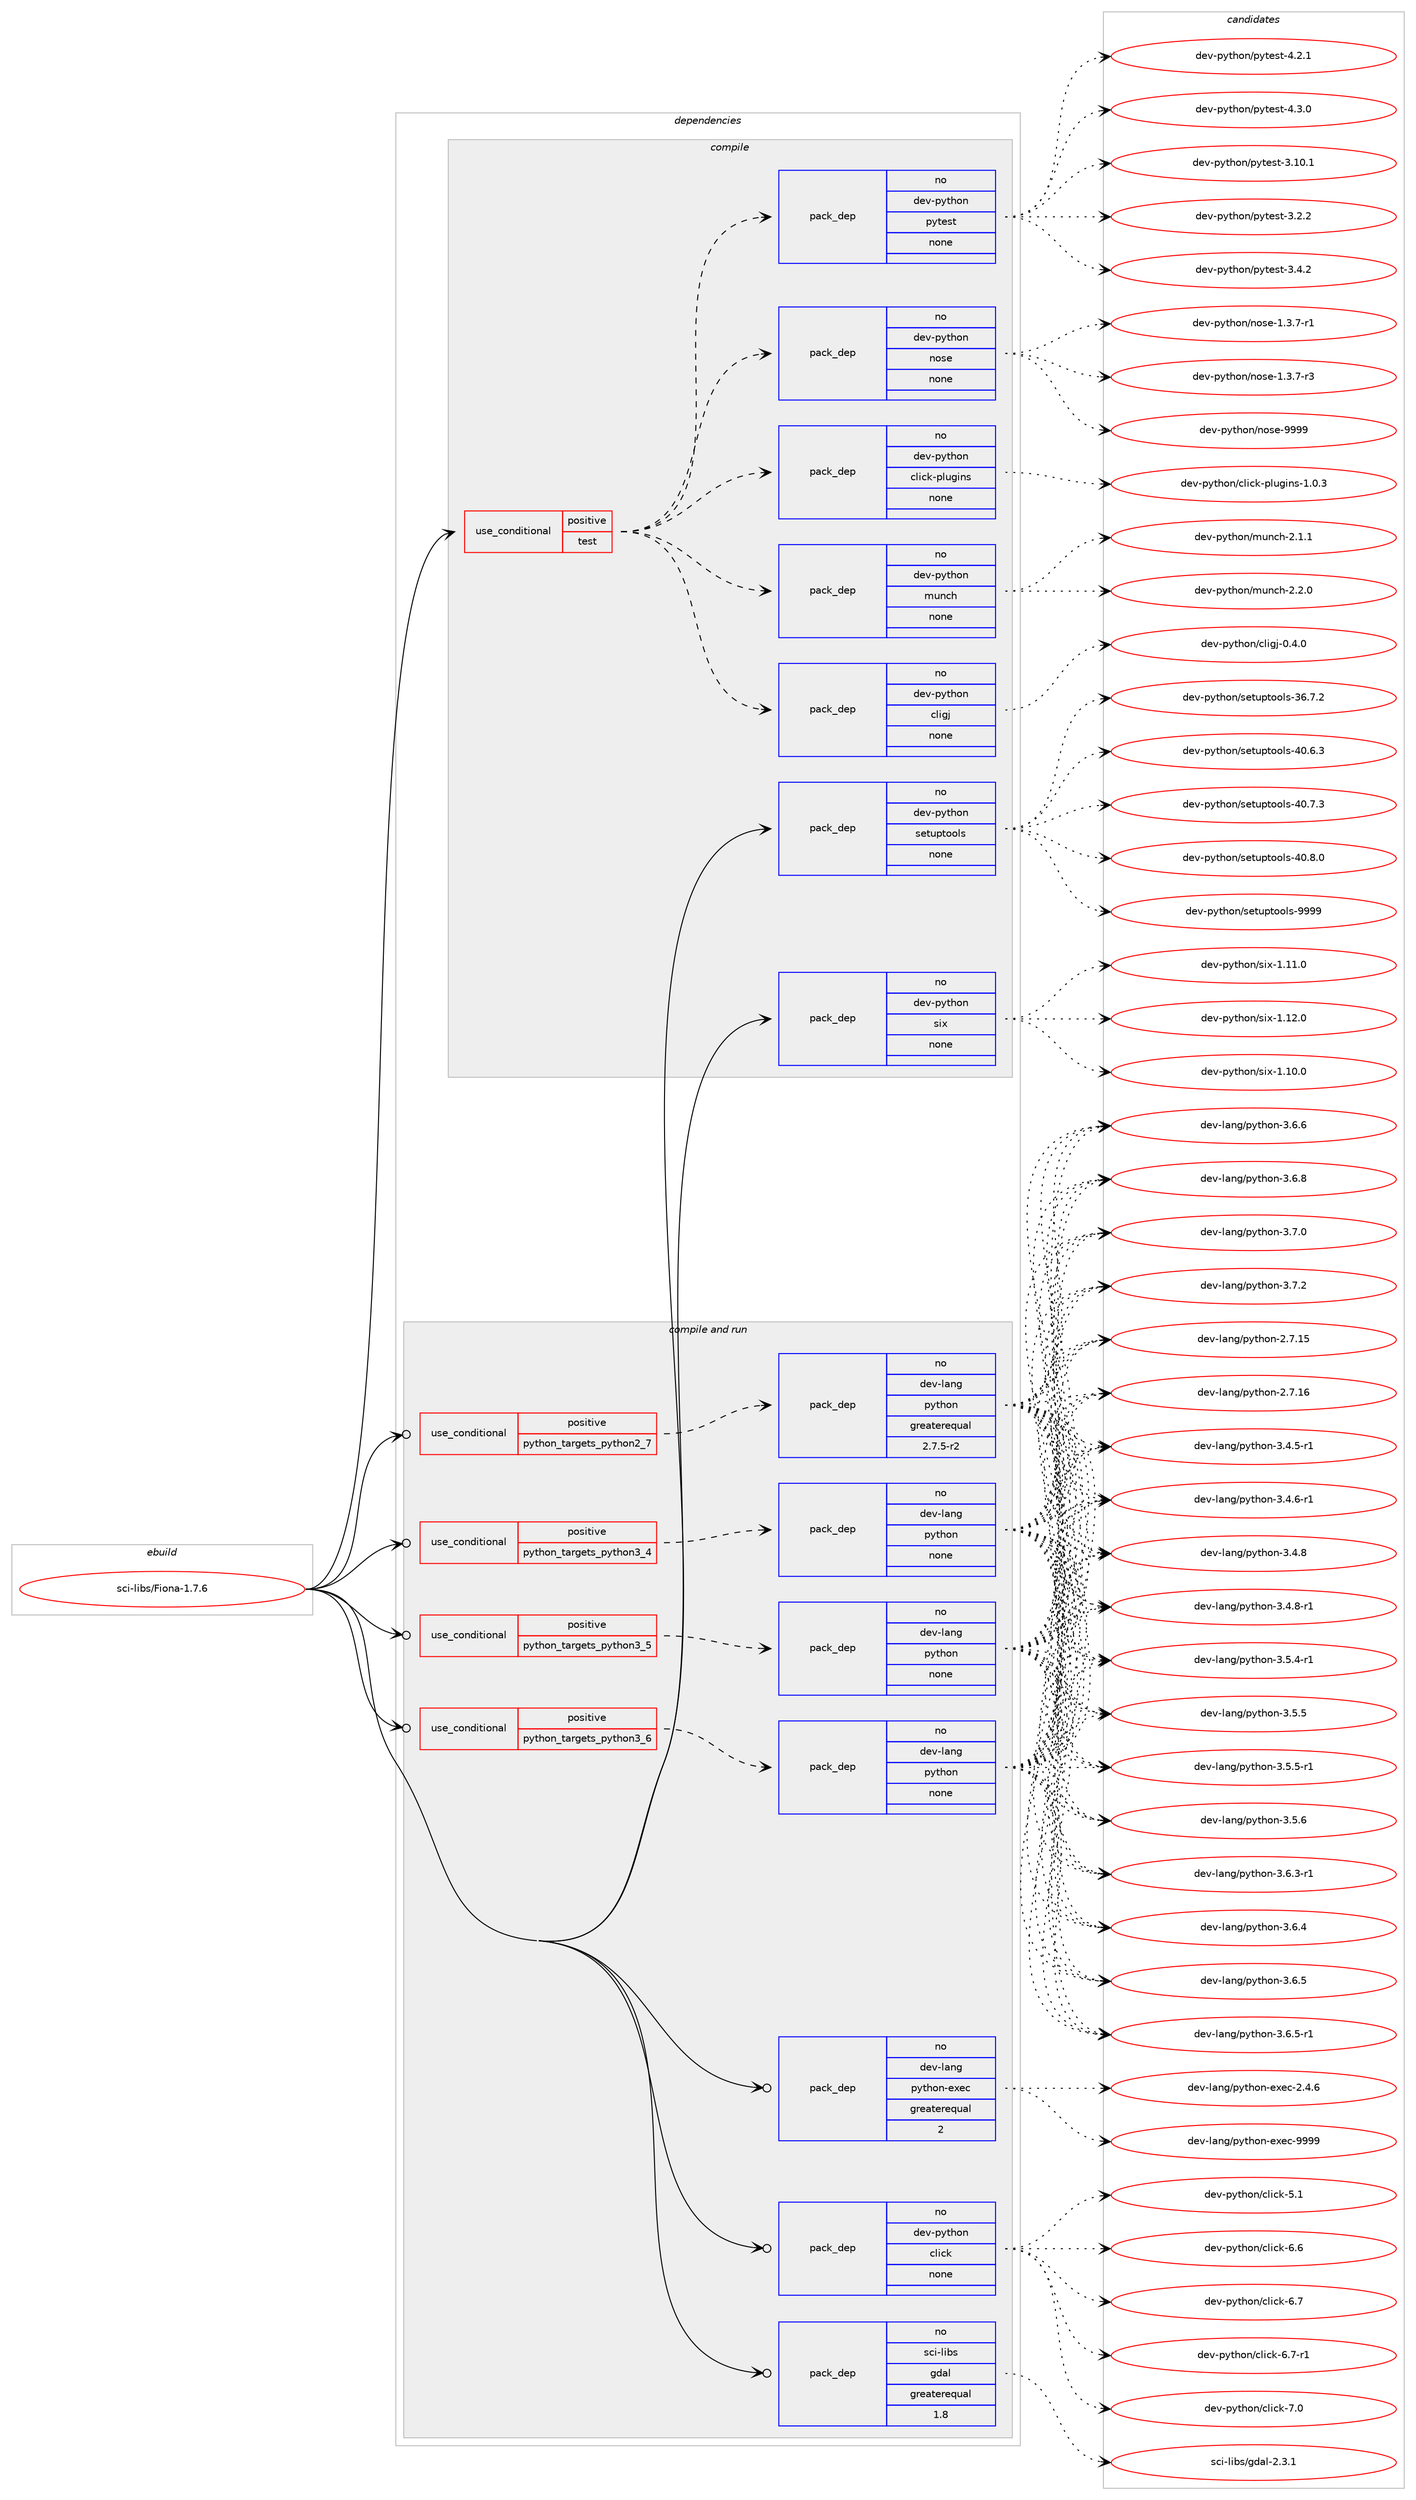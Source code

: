 digraph prolog {

# *************
# Graph options
# *************

newrank=true;
concentrate=true;
compound=true;
graph [rankdir=LR,fontname=Helvetica,fontsize=10,ranksep=1.5];#, ranksep=2.5, nodesep=0.2];
edge  [arrowhead=vee];
node  [fontname=Helvetica,fontsize=10];

# **********
# The ebuild
# **********

subgraph cluster_leftcol {
color=gray;
rank=same;
label=<<i>ebuild</i>>;
id [label="sci-libs/Fiona-1.7.6", color=red, width=4, href="../sci-libs/Fiona-1.7.6.svg"];
}

# ****************
# The dependencies
# ****************

subgraph cluster_midcol {
color=gray;
label=<<i>dependencies</i>>;
subgraph cluster_compile {
fillcolor="#eeeeee";
style=filled;
label=<<i>compile</i>>;
subgraph cond452931 {
dependency1691826 [label=<<TABLE BORDER="0" CELLBORDER="1" CELLSPACING="0" CELLPADDING="4"><TR><TD ROWSPAN="3" CELLPADDING="10">use_conditional</TD></TR><TR><TD>positive</TD></TR><TR><TD>test</TD></TR></TABLE>>, shape=none, color=red];
subgraph pack1211186 {
dependency1691827 [label=<<TABLE BORDER="0" CELLBORDER="1" CELLSPACING="0" CELLPADDING="4" WIDTH="220"><TR><TD ROWSPAN="6" CELLPADDING="30">pack_dep</TD></TR><TR><TD WIDTH="110">no</TD></TR><TR><TD>dev-python</TD></TR><TR><TD>nose</TD></TR><TR><TD>none</TD></TR><TR><TD></TD></TR></TABLE>>, shape=none, color=blue];
}
dependency1691826:e -> dependency1691827:w [weight=20,style="dashed",arrowhead="vee"];
subgraph pack1211187 {
dependency1691828 [label=<<TABLE BORDER="0" CELLBORDER="1" CELLSPACING="0" CELLPADDING="4" WIDTH="220"><TR><TD ROWSPAN="6" CELLPADDING="30">pack_dep</TD></TR><TR><TD WIDTH="110">no</TD></TR><TR><TD>dev-python</TD></TR><TR><TD>pytest</TD></TR><TR><TD>none</TD></TR><TR><TD></TD></TR></TABLE>>, shape=none, color=blue];
}
dependency1691826:e -> dependency1691828:w [weight=20,style="dashed",arrowhead="vee"];
subgraph pack1211188 {
dependency1691829 [label=<<TABLE BORDER="0" CELLBORDER="1" CELLSPACING="0" CELLPADDING="4" WIDTH="220"><TR><TD ROWSPAN="6" CELLPADDING="30">pack_dep</TD></TR><TR><TD WIDTH="110">no</TD></TR><TR><TD>dev-python</TD></TR><TR><TD>cligj</TD></TR><TR><TD>none</TD></TR><TR><TD></TD></TR></TABLE>>, shape=none, color=blue];
}
dependency1691826:e -> dependency1691829:w [weight=20,style="dashed",arrowhead="vee"];
subgraph pack1211189 {
dependency1691830 [label=<<TABLE BORDER="0" CELLBORDER="1" CELLSPACING="0" CELLPADDING="4" WIDTH="220"><TR><TD ROWSPAN="6" CELLPADDING="30">pack_dep</TD></TR><TR><TD WIDTH="110">no</TD></TR><TR><TD>dev-python</TD></TR><TR><TD>munch</TD></TR><TR><TD>none</TD></TR><TR><TD></TD></TR></TABLE>>, shape=none, color=blue];
}
dependency1691826:e -> dependency1691830:w [weight=20,style="dashed",arrowhead="vee"];
subgraph pack1211190 {
dependency1691831 [label=<<TABLE BORDER="0" CELLBORDER="1" CELLSPACING="0" CELLPADDING="4" WIDTH="220"><TR><TD ROWSPAN="6" CELLPADDING="30">pack_dep</TD></TR><TR><TD WIDTH="110">no</TD></TR><TR><TD>dev-python</TD></TR><TR><TD>click-plugins</TD></TR><TR><TD>none</TD></TR><TR><TD></TD></TR></TABLE>>, shape=none, color=blue];
}
dependency1691826:e -> dependency1691831:w [weight=20,style="dashed",arrowhead="vee"];
}
id:e -> dependency1691826:w [weight=20,style="solid",arrowhead="vee"];
subgraph pack1211191 {
dependency1691832 [label=<<TABLE BORDER="0" CELLBORDER="1" CELLSPACING="0" CELLPADDING="4" WIDTH="220"><TR><TD ROWSPAN="6" CELLPADDING="30">pack_dep</TD></TR><TR><TD WIDTH="110">no</TD></TR><TR><TD>dev-python</TD></TR><TR><TD>setuptools</TD></TR><TR><TD>none</TD></TR><TR><TD></TD></TR></TABLE>>, shape=none, color=blue];
}
id:e -> dependency1691832:w [weight=20,style="solid",arrowhead="vee"];
subgraph pack1211192 {
dependency1691833 [label=<<TABLE BORDER="0" CELLBORDER="1" CELLSPACING="0" CELLPADDING="4" WIDTH="220"><TR><TD ROWSPAN="6" CELLPADDING="30">pack_dep</TD></TR><TR><TD WIDTH="110">no</TD></TR><TR><TD>dev-python</TD></TR><TR><TD>six</TD></TR><TR><TD>none</TD></TR><TR><TD></TD></TR></TABLE>>, shape=none, color=blue];
}
id:e -> dependency1691833:w [weight=20,style="solid",arrowhead="vee"];
}
subgraph cluster_compileandrun {
fillcolor="#eeeeee";
style=filled;
label=<<i>compile and run</i>>;
subgraph cond452932 {
dependency1691834 [label=<<TABLE BORDER="0" CELLBORDER="1" CELLSPACING="0" CELLPADDING="4"><TR><TD ROWSPAN="3" CELLPADDING="10">use_conditional</TD></TR><TR><TD>positive</TD></TR><TR><TD>python_targets_python2_7</TD></TR></TABLE>>, shape=none, color=red];
subgraph pack1211193 {
dependency1691835 [label=<<TABLE BORDER="0" CELLBORDER="1" CELLSPACING="0" CELLPADDING="4" WIDTH="220"><TR><TD ROWSPAN="6" CELLPADDING="30">pack_dep</TD></TR><TR><TD WIDTH="110">no</TD></TR><TR><TD>dev-lang</TD></TR><TR><TD>python</TD></TR><TR><TD>greaterequal</TD></TR><TR><TD>2.7.5-r2</TD></TR></TABLE>>, shape=none, color=blue];
}
dependency1691834:e -> dependency1691835:w [weight=20,style="dashed",arrowhead="vee"];
}
id:e -> dependency1691834:w [weight=20,style="solid",arrowhead="odotvee"];
subgraph cond452933 {
dependency1691836 [label=<<TABLE BORDER="0" CELLBORDER="1" CELLSPACING="0" CELLPADDING="4"><TR><TD ROWSPAN="3" CELLPADDING="10">use_conditional</TD></TR><TR><TD>positive</TD></TR><TR><TD>python_targets_python3_4</TD></TR></TABLE>>, shape=none, color=red];
subgraph pack1211194 {
dependency1691837 [label=<<TABLE BORDER="0" CELLBORDER="1" CELLSPACING="0" CELLPADDING="4" WIDTH="220"><TR><TD ROWSPAN="6" CELLPADDING="30">pack_dep</TD></TR><TR><TD WIDTH="110">no</TD></TR><TR><TD>dev-lang</TD></TR><TR><TD>python</TD></TR><TR><TD>none</TD></TR><TR><TD></TD></TR></TABLE>>, shape=none, color=blue];
}
dependency1691836:e -> dependency1691837:w [weight=20,style="dashed",arrowhead="vee"];
}
id:e -> dependency1691836:w [weight=20,style="solid",arrowhead="odotvee"];
subgraph cond452934 {
dependency1691838 [label=<<TABLE BORDER="0" CELLBORDER="1" CELLSPACING="0" CELLPADDING="4"><TR><TD ROWSPAN="3" CELLPADDING="10">use_conditional</TD></TR><TR><TD>positive</TD></TR><TR><TD>python_targets_python3_5</TD></TR></TABLE>>, shape=none, color=red];
subgraph pack1211195 {
dependency1691839 [label=<<TABLE BORDER="0" CELLBORDER="1" CELLSPACING="0" CELLPADDING="4" WIDTH="220"><TR><TD ROWSPAN="6" CELLPADDING="30">pack_dep</TD></TR><TR><TD WIDTH="110">no</TD></TR><TR><TD>dev-lang</TD></TR><TR><TD>python</TD></TR><TR><TD>none</TD></TR><TR><TD></TD></TR></TABLE>>, shape=none, color=blue];
}
dependency1691838:e -> dependency1691839:w [weight=20,style="dashed",arrowhead="vee"];
}
id:e -> dependency1691838:w [weight=20,style="solid",arrowhead="odotvee"];
subgraph cond452935 {
dependency1691840 [label=<<TABLE BORDER="0" CELLBORDER="1" CELLSPACING="0" CELLPADDING="4"><TR><TD ROWSPAN="3" CELLPADDING="10">use_conditional</TD></TR><TR><TD>positive</TD></TR><TR><TD>python_targets_python3_6</TD></TR></TABLE>>, shape=none, color=red];
subgraph pack1211196 {
dependency1691841 [label=<<TABLE BORDER="0" CELLBORDER="1" CELLSPACING="0" CELLPADDING="4" WIDTH="220"><TR><TD ROWSPAN="6" CELLPADDING="30">pack_dep</TD></TR><TR><TD WIDTH="110">no</TD></TR><TR><TD>dev-lang</TD></TR><TR><TD>python</TD></TR><TR><TD>none</TD></TR><TR><TD></TD></TR></TABLE>>, shape=none, color=blue];
}
dependency1691840:e -> dependency1691841:w [weight=20,style="dashed",arrowhead="vee"];
}
id:e -> dependency1691840:w [weight=20,style="solid",arrowhead="odotvee"];
subgraph pack1211197 {
dependency1691842 [label=<<TABLE BORDER="0" CELLBORDER="1" CELLSPACING="0" CELLPADDING="4" WIDTH="220"><TR><TD ROWSPAN="6" CELLPADDING="30">pack_dep</TD></TR><TR><TD WIDTH="110">no</TD></TR><TR><TD>dev-lang</TD></TR><TR><TD>python-exec</TD></TR><TR><TD>greaterequal</TD></TR><TR><TD>2</TD></TR></TABLE>>, shape=none, color=blue];
}
id:e -> dependency1691842:w [weight=20,style="solid",arrowhead="odotvee"];
subgraph pack1211198 {
dependency1691843 [label=<<TABLE BORDER="0" CELLBORDER="1" CELLSPACING="0" CELLPADDING="4" WIDTH="220"><TR><TD ROWSPAN="6" CELLPADDING="30">pack_dep</TD></TR><TR><TD WIDTH="110">no</TD></TR><TR><TD>dev-python</TD></TR><TR><TD>click</TD></TR><TR><TD>none</TD></TR><TR><TD></TD></TR></TABLE>>, shape=none, color=blue];
}
id:e -> dependency1691843:w [weight=20,style="solid",arrowhead="odotvee"];
subgraph pack1211199 {
dependency1691844 [label=<<TABLE BORDER="0" CELLBORDER="1" CELLSPACING="0" CELLPADDING="4" WIDTH="220"><TR><TD ROWSPAN="6" CELLPADDING="30">pack_dep</TD></TR><TR><TD WIDTH="110">no</TD></TR><TR><TD>sci-libs</TD></TR><TR><TD>gdal</TD></TR><TR><TD>greaterequal</TD></TR><TR><TD>1.8</TD></TR></TABLE>>, shape=none, color=blue];
}
id:e -> dependency1691844:w [weight=20,style="solid",arrowhead="odotvee"];
}
subgraph cluster_run {
fillcolor="#eeeeee";
style=filled;
label=<<i>run</i>>;
}
}

# **************
# The candidates
# **************

subgraph cluster_choices {
rank=same;
color=gray;
label=<<i>candidates</i>>;

subgraph choice1211186 {
color=black;
nodesep=1;
choice10010111845112121116104111110471101111151014549465146554511449 [label="dev-python/nose-1.3.7-r1", color=red, width=4,href="../dev-python/nose-1.3.7-r1.svg"];
choice10010111845112121116104111110471101111151014549465146554511451 [label="dev-python/nose-1.3.7-r3", color=red, width=4,href="../dev-python/nose-1.3.7-r3.svg"];
choice10010111845112121116104111110471101111151014557575757 [label="dev-python/nose-9999", color=red, width=4,href="../dev-python/nose-9999.svg"];
dependency1691827:e -> choice10010111845112121116104111110471101111151014549465146554511449:w [style=dotted,weight="100"];
dependency1691827:e -> choice10010111845112121116104111110471101111151014549465146554511451:w [style=dotted,weight="100"];
dependency1691827:e -> choice10010111845112121116104111110471101111151014557575757:w [style=dotted,weight="100"];
}
subgraph choice1211187 {
color=black;
nodesep=1;
choice100101118451121211161041111104711212111610111511645514649484649 [label="dev-python/pytest-3.10.1", color=red, width=4,href="../dev-python/pytest-3.10.1.svg"];
choice1001011184511212111610411111047112121116101115116455146504650 [label="dev-python/pytest-3.2.2", color=red, width=4,href="../dev-python/pytest-3.2.2.svg"];
choice1001011184511212111610411111047112121116101115116455146524650 [label="dev-python/pytest-3.4.2", color=red, width=4,href="../dev-python/pytest-3.4.2.svg"];
choice1001011184511212111610411111047112121116101115116455246504649 [label="dev-python/pytest-4.2.1", color=red, width=4,href="../dev-python/pytest-4.2.1.svg"];
choice1001011184511212111610411111047112121116101115116455246514648 [label="dev-python/pytest-4.3.0", color=red, width=4,href="../dev-python/pytest-4.3.0.svg"];
dependency1691828:e -> choice100101118451121211161041111104711212111610111511645514649484649:w [style=dotted,weight="100"];
dependency1691828:e -> choice1001011184511212111610411111047112121116101115116455146504650:w [style=dotted,weight="100"];
dependency1691828:e -> choice1001011184511212111610411111047112121116101115116455146524650:w [style=dotted,weight="100"];
dependency1691828:e -> choice1001011184511212111610411111047112121116101115116455246504649:w [style=dotted,weight="100"];
dependency1691828:e -> choice1001011184511212111610411111047112121116101115116455246514648:w [style=dotted,weight="100"];
}
subgraph choice1211188 {
color=black;
nodesep=1;
choice100101118451121211161041111104799108105103106454846524648 [label="dev-python/cligj-0.4.0", color=red, width=4,href="../dev-python/cligj-0.4.0.svg"];
dependency1691829:e -> choice100101118451121211161041111104799108105103106454846524648:w [style=dotted,weight="100"];
}
subgraph choice1211189 {
color=black;
nodesep=1;
choice100101118451121211161041111104710911711099104455046494649 [label="dev-python/munch-2.1.1", color=red, width=4,href="../dev-python/munch-2.1.1.svg"];
choice100101118451121211161041111104710911711099104455046504648 [label="dev-python/munch-2.2.0", color=red, width=4,href="../dev-python/munch-2.2.0.svg"];
dependency1691830:e -> choice100101118451121211161041111104710911711099104455046494649:w [style=dotted,weight="100"];
dependency1691830:e -> choice100101118451121211161041111104710911711099104455046504648:w [style=dotted,weight="100"];
}
subgraph choice1211190 {
color=black;
nodesep=1;
choice1001011184511212111610411111047991081059910745112108117103105110115454946484651 [label="dev-python/click-plugins-1.0.3", color=red, width=4,href="../dev-python/click-plugins-1.0.3.svg"];
dependency1691831:e -> choice1001011184511212111610411111047991081059910745112108117103105110115454946484651:w [style=dotted,weight="100"];
}
subgraph choice1211191 {
color=black;
nodesep=1;
choice100101118451121211161041111104711510111611711211611111110811545515446554650 [label="dev-python/setuptools-36.7.2", color=red, width=4,href="../dev-python/setuptools-36.7.2.svg"];
choice100101118451121211161041111104711510111611711211611111110811545524846544651 [label="dev-python/setuptools-40.6.3", color=red, width=4,href="../dev-python/setuptools-40.6.3.svg"];
choice100101118451121211161041111104711510111611711211611111110811545524846554651 [label="dev-python/setuptools-40.7.3", color=red, width=4,href="../dev-python/setuptools-40.7.3.svg"];
choice100101118451121211161041111104711510111611711211611111110811545524846564648 [label="dev-python/setuptools-40.8.0", color=red, width=4,href="../dev-python/setuptools-40.8.0.svg"];
choice10010111845112121116104111110471151011161171121161111111081154557575757 [label="dev-python/setuptools-9999", color=red, width=4,href="../dev-python/setuptools-9999.svg"];
dependency1691832:e -> choice100101118451121211161041111104711510111611711211611111110811545515446554650:w [style=dotted,weight="100"];
dependency1691832:e -> choice100101118451121211161041111104711510111611711211611111110811545524846544651:w [style=dotted,weight="100"];
dependency1691832:e -> choice100101118451121211161041111104711510111611711211611111110811545524846554651:w [style=dotted,weight="100"];
dependency1691832:e -> choice100101118451121211161041111104711510111611711211611111110811545524846564648:w [style=dotted,weight="100"];
dependency1691832:e -> choice10010111845112121116104111110471151011161171121161111111081154557575757:w [style=dotted,weight="100"];
}
subgraph choice1211192 {
color=black;
nodesep=1;
choice100101118451121211161041111104711510512045494649484648 [label="dev-python/six-1.10.0", color=red, width=4,href="../dev-python/six-1.10.0.svg"];
choice100101118451121211161041111104711510512045494649494648 [label="dev-python/six-1.11.0", color=red, width=4,href="../dev-python/six-1.11.0.svg"];
choice100101118451121211161041111104711510512045494649504648 [label="dev-python/six-1.12.0", color=red, width=4,href="../dev-python/six-1.12.0.svg"];
dependency1691833:e -> choice100101118451121211161041111104711510512045494649484648:w [style=dotted,weight="100"];
dependency1691833:e -> choice100101118451121211161041111104711510512045494649494648:w [style=dotted,weight="100"];
dependency1691833:e -> choice100101118451121211161041111104711510512045494649504648:w [style=dotted,weight="100"];
}
subgraph choice1211193 {
color=black;
nodesep=1;
choice10010111845108971101034711212111610411111045504655464953 [label="dev-lang/python-2.7.15", color=red, width=4,href="../dev-lang/python-2.7.15.svg"];
choice10010111845108971101034711212111610411111045504655464954 [label="dev-lang/python-2.7.16", color=red, width=4,href="../dev-lang/python-2.7.16.svg"];
choice1001011184510897110103471121211161041111104551465246534511449 [label="dev-lang/python-3.4.5-r1", color=red, width=4,href="../dev-lang/python-3.4.5-r1.svg"];
choice1001011184510897110103471121211161041111104551465246544511449 [label="dev-lang/python-3.4.6-r1", color=red, width=4,href="../dev-lang/python-3.4.6-r1.svg"];
choice100101118451089711010347112121116104111110455146524656 [label="dev-lang/python-3.4.8", color=red, width=4,href="../dev-lang/python-3.4.8.svg"];
choice1001011184510897110103471121211161041111104551465246564511449 [label="dev-lang/python-3.4.8-r1", color=red, width=4,href="../dev-lang/python-3.4.8-r1.svg"];
choice1001011184510897110103471121211161041111104551465346524511449 [label="dev-lang/python-3.5.4-r1", color=red, width=4,href="../dev-lang/python-3.5.4-r1.svg"];
choice100101118451089711010347112121116104111110455146534653 [label="dev-lang/python-3.5.5", color=red, width=4,href="../dev-lang/python-3.5.5.svg"];
choice1001011184510897110103471121211161041111104551465346534511449 [label="dev-lang/python-3.5.5-r1", color=red, width=4,href="../dev-lang/python-3.5.5-r1.svg"];
choice100101118451089711010347112121116104111110455146534654 [label="dev-lang/python-3.5.6", color=red, width=4,href="../dev-lang/python-3.5.6.svg"];
choice1001011184510897110103471121211161041111104551465446514511449 [label="dev-lang/python-3.6.3-r1", color=red, width=4,href="../dev-lang/python-3.6.3-r1.svg"];
choice100101118451089711010347112121116104111110455146544652 [label="dev-lang/python-3.6.4", color=red, width=4,href="../dev-lang/python-3.6.4.svg"];
choice100101118451089711010347112121116104111110455146544653 [label="dev-lang/python-3.6.5", color=red, width=4,href="../dev-lang/python-3.6.5.svg"];
choice1001011184510897110103471121211161041111104551465446534511449 [label="dev-lang/python-3.6.5-r1", color=red, width=4,href="../dev-lang/python-3.6.5-r1.svg"];
choice100101118451089711010347112121116104111110455146544654 [label="dev-lang/python-3.6.6", color=red, width=4,href="../dev-lang/python-3.6.6.svg"];
choice100101118451089711010347112121116104111110455146544656 [label="dev-lang/python-3.6.8", color=red, width=4,href="../dev-lang/python-3.6.8.svg"];
choice100101118451089711010347112121116104111110455146554648 [label="dev-lang/python-3.7.0", color=red, width=4,href="../dev-lang/python-3.7.0.svg"];
choice100101118451089711010347112121116104111110455146554650 [label="dev-lang/python-3.7.2", color=red, width=4,href="../dev-lang/python-3.7.2.svg"];
dependency1691835:e -> choice10010111845108971101034711212111610411111045504655464953:w [style=dotted,weight="100"];
dependency1691835:e -> choice10010111845108971101034711212111610411111045504655464954:w [style=dotted,weight="100"];
dependency1691835:e -> choice1001011184510897110103471121211161041111104551465246534511449:w [style=dotted,weight="100"];
dependency1691835:e -> choice1001011184510897110103471121211161041111104551465246544511449:w [style=dotted,weight="100"];
dependency1691835:e -> choice100101118451089711010347112121116104111110455146524656:w [style=dotted,weight="100"];
dependency1691835:e -> choice1001011184510897110103471121211161041111104551465246564511449:w [style=dotted,weight="100"];
dependency1691835:e -> choice1001011184510897110103471121211161041111104551465346524511449:w [style=dotted,weight="100"];
dependency1691835:e -> choice100101118451089711010347112121116104111110455146534653:w [style=dotted,weight="100"];
dependency1691835:e -> choice1001011184510897110103471121211161041111104551465346534511449:w [style=dotted,weight="100"];
dependency1691835:e -> choice100101118451089711010347112121116104111110455146534654:w [style=dotted,weight="100"];
dependency1691835:e -> choice1001011184510897110103471121211161041111104551465446514511449:w [style=dotted,weight="100"];
dependency1691835:e -> choice100101118451089711010347112121116104111110455146544652:w [style=dotted,weight="100"];
dependency1691835:e -> choice100101118451089711010347112121116104111110455146544653:w [style=dotted,weight="100"];
dependency1691835:e -> choice1001011184510897110103471121211161041111104551465446534511449:w [style=dotted,weight="100"];
dependency1691835:e -> choice100101118451089711010347112121116104111110455146544654:w [style=dotted,weight="100"];
dependency1691835:e -> choice100101118451089711010347112121116104111110455146544656:w [style=dotted,weight="100"];
dependency1691835:e -> choice100101118451089711010347112121116104111110455146554648:w [style=dotted,weight="100"];
dependency1691835:e -> choice100101118451089711010347112121116104111110455146554650:w [style=dotted,weight="100"];
}
subgraph choice1211194 {
color=black;
nodesep=1;
choice10010111845108971101034711212111610411111045504655464953 [label="dev-lang/python-2.7.15", color=red, width=4,href="../dev-lang/python-2.7.15.svg"];
choice10010111845108971101034711212111610411111045504655464954 [label="dev-lang/python-2.7.16", color=red, width=4,href="../dev-lang/python-2.7.16.svg"];
choice1001011184510897110103471121211161041111104551465246534511449 [label="dev-lang/python-3.4.5-r1", color=red, width=4,href="../dev-lang/python-3.4.5-r1.svg"];
choice1001011184510897110103471121211161041111104551465246544511449 [label="dev-lang/python-3.4.6-r1", color=red, width=4,href="../dev-lang/python-3.4.6-r1.svg"];
choice100101118451089711010347112121116104111110455146524656 [label="dev-lang/python-3.4.8", color=red, width=4,href="../dev-lang/python-3.4.8.svg"];
choice1001011184510897110103471121211161041111104551465246564511449 [label="dev-lang/python-3.4.8-r1", color=red, width=4,href="../dev-lang/python-3.4.8-r1.svg"];
choice1001011184510897110103471121211161041111104551465346524511449 [label="dev-lang/python-3.5.4-r1", color=red, width=4,href="../dev-lang/python-3.5.4-r1.svg"];
choice100101118451089711010347112121116104111110455146534653 [label="dev-lang/python-3.5.5", color=red, width=4,href="../dev-lang/python-3.5.5.svg"];
choice1001011184510897110103471121211161041111104551465346534511449 [label="dev-lang/python-3.5.5-r1", color=red, width=4,href="../dev-lang/python-3.5.5-r1.svg"];
choice100101118451089711010347112121116104111110455146534654 [label="dev-lang/python-3.5.6", color=red, width=4,href="../dev-lang/python-3.5.6.svg"];
choice1001011184510897110103471121211161041111104551465446514511449 [label="dev-lang/python-3.6.3-r1", color=red, width=4,href="../dev-lang/python-3.6.3-r1.svg"];
choice100101118451089711010347112121116104111110455146544652 [label="dev-lang/python-3.6.4", color=red, width=4,href="../dev-lang/python-3.6.4.svg"];
choice100101118451089711010347112121116104111110455146544653 [label="dev-lang/python-3.6.5", color=red, width=4,href="../dev-lang/python-3.6.5.svg"];
choice1001011184510897110103471121211161041111104551465446534511449 [label="dev-lang/python-3.6.5-r1", color=red, width=4,href="../dev-lang/python-3.6.5-r1.svg"];
choice100101118451089711010347112121116104111110455146544654 [label="dev-lang/python-3.6.6", color=red, width=4,href="../dev-lang/python-3.6.6.svg"];
choice100101118451089711010347112121116104111110455146544656 [label="dev-lang/python-3.6.8", color=red, width=4,href="../dev-lang/python-3.6.8.svg"];
choice100101118451089711010347112121116104111110455146554648 [label="dev-lang/python-3.7.0", color=red, width=4,href="../dev-lang/python-3.7.0.svg"];
choice100101118451089711010347112121116104111110455146554650 [label="dev-lang/python-3.7.2", color=red, width=4,href="../dev-lang/python-3.7.2.svg"];
dependency1691837:e -> choice10010111845108971101034711212111610411111045504655464953:w [style=dotted,weight="100"];
dependency1691837:e -> choice10010111845108971101034711212111610411111045504655464954:w [style=dotted,weight="100"];
dependency1691837:e -> choice1001011184510897110103471121211161041111104551465246534511449:w [style=dotted,weight="100"];
dependency1691837:e -> choice1001011184510897110103471121211161041111104551465246544511449:w [style=dotted,weight="100"];
dependency1691837:e -> choice100101118451089711010347112121116104111110455146524656:w [style=dotted,weight="100"];
dependency1691837:e -> choice1001011184510897110103471121211161041111104551465246564511449:w [style=dotted,weight="100"];
dependency1691837:e -> choice1001011184510897110103471121211161041111104551465346524511449:w [style=dotted,weight="100"];
dependency1691837:e -> choice100101118451089711010347112121116104111110455146534653:w [style=dotted,weight="100"];
dependency1691837:e -> choice1001011184510897110103471121211161041111104551465346534511449:w [style=dotted,weight="100"];
dependency1691837:e -> choice100101118451089711010347112121116104111110455146534654:w [style=dotted,weight="100"];
dependency1691837:e -> choice1001011184510897110103471121211161041111104551465446514511449:w [style=dotted,weight="100"];
dependency1691837:e -> choice100101118451089711010347112121116104111110455146544652:w [style=dotted,weight="100"];
dependency1691837:e -> choice100101118451089711010347112121116104111110455146544653:w [style=dotted,weight="100"];
dependency1691837:e -> choice1001011184510897110103471121211161041111104551465446534511449:w [style=dotted,weight="100"];
dependency1691837:e -> choice100101118451089711010347112121116104111110455146544654:w [style=dotted,weight="100"];
dependency1691837:e -> choice100101118451089711010347112121116104111110455146544656:w [style=dotted,weight="100"];
dependency1691837:e -> choice100101118451089711010347112121116104111110455146554648:w [style=dotted,weight="100"];
dependency1691837:e -> choice100101118451089711010347112121116104111110455146554650:w [style=dotted,weight="100"];
}
subgraph choice1211195 {
color=black;
nodesep=1;
choice10010111845108971101034711212111610411111045504655464953 [label="dev-lang/python-2.7.15", color=red, width=4,href="../dev-lang/python-2.7.15.svg"];
choice10010111845108971101034711212111610411111045504655464954 [label="dev-lang/python-2.7.16", color=red, width=4,href="../dev-lang/python-2.7.16.svg"];
choice1001011184510897110103471121211161041111104551465246534511449 [label="dev-lang/python-3.4.5-r1", color=red, width=4,href="../dev-lang/python-3.4.5-r1.svg"];
choice1001011184510897110103471121211161041111104551465246544511449 [label="dev-lang/python-3.4.6-r1", color=red, width=4,href="../dev-lang/python-3.4.6-r1.svg"];
choice100101118451089711010347112121116104111110455146524656 [label="dev-lang/python-3.4.8", color=red, width=4,href="../dev-lang/python-3.4.8.svg"];
choice1001011184510897110103471121211161041111104551465246564511449 [label="dev-lang/python-3.4.8-r1", color=red, width=4,href="../dev-lang/python-3.4.8-r1.svg"];
choice1001011184510897110103471121211161041111104551465346524511449 [label="dev-lang/python-3.5.4-r1", color=red, width=4,href="../dev-lang/python-3.5.4-r1.svg"];
choice100101118451089711010347112121116104111110455146534653 [label="dev-lang/python-3.5.5", color=red, width=4,href="../dev-lang/python-3.5.5.svg"];
choice1001011184510897110103471121211161041111104551465346534511449 [label="dev-lang/python-3.5.5-r1", color=red, width=4,href="../dev-lang/python-3.5.5-r1.svg"];
choice100101118451089711010347112121116104111110455146534654 [label="dev-lang/python-3.5.6", color=red, width=4,href="../dev-lang/python-3.5.6.svg"];
choice1001011184510897110103471121211161041111104551465446514511449 [label="dev-lang/python-3.6.3-r1", color=red, width=4,href="../dev-lang/python-3.6.3-r1.svg"];
choice100101118451089711010347112121116104111110455146544652 [label="dev-lang/python-3.6.4", color=red, width=4,href="../dev-lang/python-3.6.4.svg"];
choice100101118451089711010347112121116104111110455146544653 [label="dev-lang/python-3.6.5", color=red, width=4,href="../dev-lang/python-3.6.5.svg"];
choice1001011184510897110103471121211161041111104551465446534511449 [label="dev-lang/python-3.6.5-r1", color=red, width=4,href="../dev-lang/python-3.6.5-r1.svg"];
choice100101118451089711010347112121116104111110455146544654 [label="dev-lang/python-3.6.6", color=red, width=4,href="../dev-lang/python-3.6.6.svg"];
choice100101118451089711010347112121116104111110455146544656 [label="dev-lang/python-3.6.8", color=red, width=4,href="../dev-lang/python-3.6.8.svg"];
choice100101118451089711010347112121116104111110455146554648 [label="dev-lang/python-3.7.0", color=red, width=4,href="../dev-lang/python-3.7.0.svg"];
choice100101118451089711010347112121116104111110455146554650 [label="dev-lang/python-3.7.2", color=red, width=4,href="../dev-lang/python-3.7.2.svg"];
dependency1691839:e -> choice10010111845108971101034711212111610411111045504655464953:w [style=dotted,weight="100"];
dependency1691839:e -> choice10010111845108971101034711212111610411111045504655464954:w [style=dotted,weight="100"];
dependency1691839:e -> choice1001011184510897110103471121211161041111104551465246534511449:w [style=dotted,weight="100"];
dependency1691839:e -> choice1001011184510897110103471121211161041111104551465246544511449:w [style=dotted,weight="100"];
dependency1691839:e -> choice100101118451089711010347112121116104111110455146524656:w [style=dotted,weight="100"];
dependency1691839:e -> choice1001011184510897110103471121211161041111104551465246564511449:w [style=dotted,weight="100"];
dependency1691839:e -> choice1001011184510897110103471121211161041111104551465346524511449:w [style=dotted,weight="100"];
dependency1691839:e -> choice100101118451089711010347112121116104111110455146534653:w [style=dotted,weight="100"];
dependency1691839:e -> choice1001011184510897110103471121211161041111104551465346534511449:w [style=dotted,weight="100"];
dependency1691839:e -> choice100101118451089711010347112121116104111110455146534654:w [style=dotted,weight="100"];
dependency1691839:e -> choice1001011184510897110103471121211161041111104551465446514511449:w [style=dotted,weight="100"];
dependency1691839:e -> choice100101118451089711010347112121116104111110455146544652:w [style=dotted,weight="100"];
dependency1691839:e -> choice100101118451089711010347112121116104111110455146544653:w [style=dotted,weight="100"];
dependency1691839:e -> choice1001011184510897110103471121211161041111104551465446534511449:w [style=dotted,weight="100"];
dependency1691839:e -> choice100101118451089711010347112121116104111110455146544654:w [style=dotted,weight="100"];
dependency1691839:e -> choice100101118451089711010347112121116104111110455146544656:w [style=dotted,weight="100"];
dependency1691839:e -> choice100101118451089711010347112121116104111110455146554648:w [style=dotted,weight="100"];
dependency1691839:e -> choice100101118451089711010347112121116104111110455146554650:w [style=dotted,weight="100"];
}
subgraph choice1211196 {
color=black;
nodesep=1;
choice10010111845108971101034711212111610411111045504655464953 [label="dev-lang/python-2.7.15", color=red, width=4,href="../dev-lang/python-2.7.15.svg"];
choice10010111845108971101034711212111610411111045504655464954 [label="dev-lang/python-2.7.16", color=red, width=4,href="../dev-lang/python-2.7.16.svg"];
choice1001011184510897110103471121211161041111104551465246534511449 [label="dev-lang/python-3.4.5-r1", color=red, width=4,href="../dev-lang/python-3.4.5-r1.svg"];
choice1001011184510897110103471121211161041111104551465246544511449 [label="dev-lang/python-3.4.6-r1", color=red, width=4,href="../dev-lang/python-3.4.6-r1.svg"];
choice100101118451089711010347112121116104111110455146524656 [label="dev-lang/python-3.4.8", color=red, width=4,href="../dev-lang/python-3.4.8.svg"];
choice1001011184510897110103471121211161041111104551465246564511449 [label="dev-lang/python-3.4.8-r1", color=red, width=4,href="../dev-lang/python-3.4.8-r1.svg"];
choice1001011184510897110103471121211161041111104551465346524511449 [label="dev-lang/python-3.5.4-r1", color=red, width=4,href="../dev-lang/python-3.5.4-r1.svg"];
choice100101118451089711010347112121116104111110455146534653 [label="dev-lang/python-3.5.5", color=red, width=4,href="../dev-lang/python-3.5.5.svg"];
choice1001011184510897110103471121211161041111104551465346534511449 [label="dev-lang/python-3.5.5-r1", color=red, width=4,href="../dev-lang/python-3.5.5-r1.svg"];
choice100101118451089711010347112121116104111110455146534654 [label="dev-lang/python-3.5.6", color=red, width=4,href="../dev-lang/python-3.5.6.svg"];
choice1001011184510897110103471121211161041111104551465446514511449 [label="dev-lang/python-3.6.3-r1", color=red, width=4,href="../dev-lang/python-3.6.3-r1.svg"];
choice100101118451089711010347112121116104111110455146544652 [label="dev-lang/python-3.6.4", color=red, width=4,href="../dev-lang/python-3.6.4.svg"];
choice100101118451089711010347112121116104111110455146544653 [label="dev-lang/python-3.6.5", color=red, width=4,href="../dev-lang/python-3.6.5.svg"];
choice1001011184510897110103471121211161041111104551465446534511449 [label="dev-lang/python-3.6.5-r1", color=red, width=4,href="../dev-lang/python-3.6.5-r1.svg"];
choice100101118451089711010347112121116104111110455146544654 [label="dev-lang/python-3.6.6", color=red, width=4,href="../dev-lang/python-3.6.6.svg"];
choice100101118451089711010347112121116104111110455146544656 [label="dev-lang/python-3.6.8", color=red, width=4,href="../dev-lang/python-3.6.8.svg"];
choice100101118451089711010347112121116104111110455146554648 [label="dev-lang/python-3.7.0", color=red, width=4,href="../dev-lang/python-3.7.0.svg"];
choice100101118451089711010347112121116104111110455146554650 [label="dev-lang/python-3.7.2", color=red, width=4,href="../dev-lang/python-3.7.2.svg"];
dependency1691841:e -> choice10010111845108971101034711212111610411111045504655464953:w [style=dotted,weight="100"];
dependency1691841:e -> choice10010111845108971101034711212111610411111045504655464954:w [style=dotted,weight="100"];
dependency1691841:e -> choice1001011184510897110103471121211161041111104551465246534511449:w [style=dotted,weight="100"];
dependency1691841:e -> choice1001011184510897110103471121211161041111104551465246544511449:w [style=dotted,weight="100"];
dependency1691841:e -> choice100101118451089711010347112121116104111110455146524656:w [style=dotted,weight="100"];
dependency1691841:e -> choice1001011184510897110103471121211161041111104551465246564511449:w [style=dotted,weight="100"];
dependency1691841:e -> choice1001011184510897110103471121211161041111104551465346524511449:w [style=dotted,weight="100"];
dependency1691841:e -> choice100101118451089711010347112121116104111110455146534653:w [style=dotted,weight="100"];
dependency1691841:e -> choice1001011184510897110103471121211161041111104551465346534511449:w [style=dotted,weight="100"];
dependency1691841:e -> choice100101118451089711010347112121116104111110455146534654:w [style=dotted,weight="100"];
dependency1691841:e -> choice1001011184510897110103471121211161041111104551465446514511449:w [style=dotted,weight="100"];
dependency1691841:e -> choice100101118451089711010347112121116104111110455146544652:w [style=dotted,weight="100"];
dependency1691841:e -> choice100101118451089711010347112121116104111110455146544653:w [style=dotted,weight="100"];
dependency1691841:e -> choice1001011184510897110103471121211161041111104551465446534511449:w [style=dotted,weight="100"];
dependency1691841:e -> choice100101118451089711010347112121116104111110455146544654:w [style=dotted,weight="100"];
dependency1691841:e -> choice100101118451089711010347112121116104111110455146544656:w [style=dotted,weight="100"];
dependency1691841:e -> choice100101118451089711010347112121116104111110455146554648:w [style=dotted,weight="100"];
dependency1691841:e -> choice100101118451089711010347112121116104111110455146554650:w [style=dotted,weight="100"];
}
subgraph choice1211197 {
color=black;
nodesep=1;
choice1001011184510897110103471121211161041111104510112010199455046524654 [label="dev-lang/python-exec-2.4.6", color=red, width=4,href="../dev-lang/python-exec-2.4.6.svg"];
choice10010111845108971101034711212111610411111045101120101994557575757 [label="dev-lang/python-exec-9999", color=red, width=4,href="../dev-lang/python-exec-9999.svg"];
dependency1691842:e -> choice1001011184510897110103471121211161041111104510112010199455046524654:w [style=dotted,weight="100"];
dependency1691842:e -> choice10010111845108971101034711212111610411111045101120101994557575757:w [style=dotted,weight="100"];
}
subgraph choice1211198 {
color=black;
nodesep=1;
choice1001011184511212111610411111047991081059910745534649 [label="dev-python/click-5.1", color=red, width=4,href="../dev-python/click-5.1.svg"];
choice1001011184511212111610411111047991081059910745544654 [label="dev-python/click-6.6", color=red, width=4,href="../dev-python/click-6.6.svg"];
choice1001011184511212111610411111047991081059910745544655 [label="dev-python/click-6.7", color=red, width=4,href="../dev-python/click-6.7.svg"];
choice10010111845112121116104111110479910810599107455446554511449 [label="dev-python/click-6.7-r1", color=red, width=4,href="../dev-python/click-6.7-r1.svg"];
choice1001011184511212111610411111047991081059910745554648 [label="dev-python/click-7.0", color=red, width=4,href="../dev-python/click-7.0.svg"];
dependency1691843:e -> choice1001011184511212111610411111047991081059910745534649:w [style=dotted,weight="100"];
dependency1691843:e -> choice1001011184511212111610411111047991081059910745544654:w [style=dotted,weight="100"];
dependency1691843:e -> choice1001011184511212111610411111047991081059910745544655:w [style=dotted,weight="100"];
dependency1691843:e -> choice10010111845112121116104111110479910810599107455446554511449:w [style=dotted,weight="100"];
dependency1691843:e -> choice1001011184511212111610411111047991081059910745554648:w [style=dotted,weight="100"];
}
subgraph choice1211199 {
color=black;
nodesep=1;
choice1159910545108105981154710310097108455046514649 [label="sci-libs/gdal-2.3.1", color=red, width=4,href="../sci-libs/gdal-2.3.1.svg"];
dependency1691844:e -> choice1159910545108105981154710310097108455046514649:w [style=dotted,weight="100"];
}
}

}

